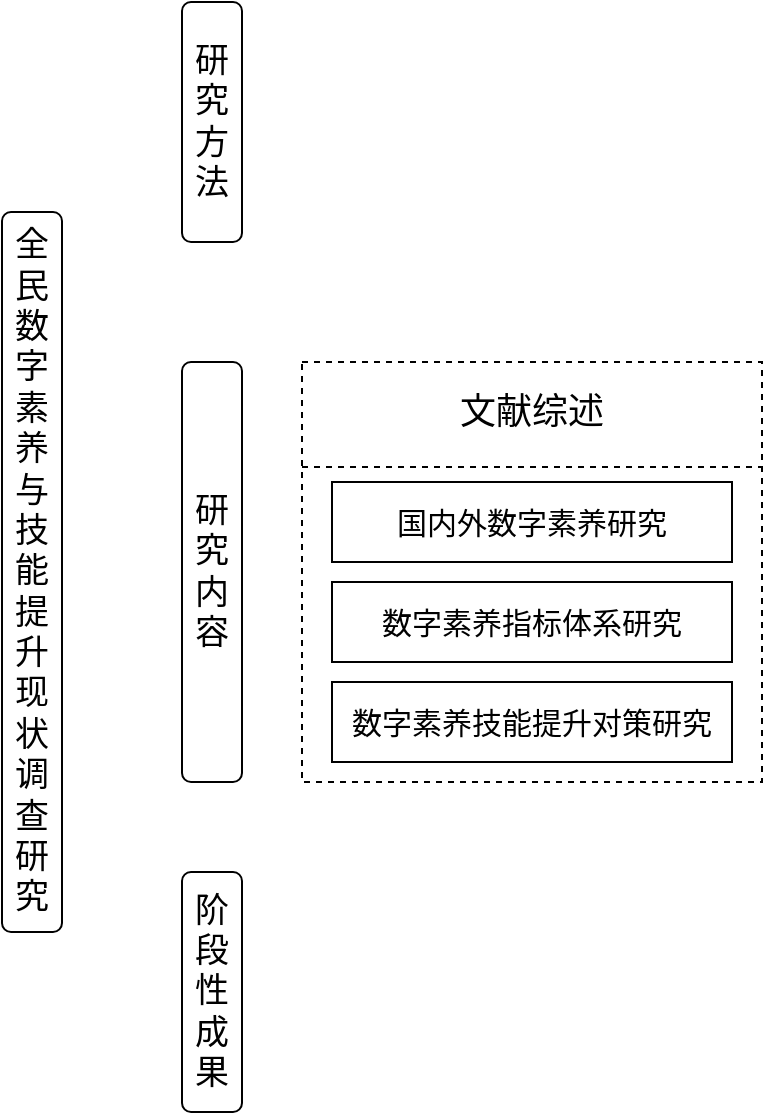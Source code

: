 <mxfile version="21.1.8" type="github">
  <diagram name="第 1 页" id="ylQiIapKLuFGazXnUSWv">
    <mxGraphModel dx="984" dy="585" grid="1" gridSize="10" guides="1" tooltips="1" connect="1" arrows="1" fold="1" page="1" pageScale="1" pageWidth="827" pageHeight="1169" math="0" shadow="0">
      <root>
        <mxCell id="0" />
        <mxCell id="1" parent="0" />
        <mxCell id="sdYyX6AsqRZzDsCQbQxA-2" value="全民数字素养与技能提升现状调查研究" style="rounded=1;whiteSpace=wrap;html=1;fontSize=17;" vertex="1" parent="1">
          <mxGeometry x="50" y="195" width="30" height="360" as="geometry" />
        </mxCell>
        <mxCell id="sdYyX6AsqRZzDsCQbQxA-4" value="研究内容" style="rounded=1;whiteSpace=wrap;html=1;fontSize=17;" vertex="1" parent="1">
          <mxGeometry x="140" y="270" width="30" height="210" as="geometry" />
        </mxCell>
        <mxCell id="sdYyX6AsqRZzDsCQbQxA-5" value="阶段性成果" style="rounded=1;whiteSpace=wrap;html=1;fontSize=17;" vertex="1" parent="1">
          <mxGeometry x="140" y="525" width="30" height="120" as="geometry" />
        </mxCell>
        <mxCell id="sdYyX6AsqRZzDsCQbQxA-7" value="研究方法" style="rounded=1;whiteSpace=wrap;html=1;fontSize=17;" vertex="1" parent="1">
          <mxGeometry x="140" y="90" width="30" height="120" as="geometry" />
        </mxCell>
        <mxCell id="sdYyX6AsqRZzDsCQbQxA-9" value="" style="rounded=0;whiteSpace=wrap;html=1;dashed=1;" vertex="1" parent="1">
          <mxGeometry x="200" y="270" width="230" height="210" as="geometry" />
        </mxCell>
        <mxCell id="sdYyX6AsqRZzDsCQbQxA-10" value="" style="endArrow=none;dashed=1;html=1;rounded=0;entryX=1;entryY=0.25;entryDx=0;entryDy=0;exitX=0;exitY=0.25;exitDx=0;exitDy=0;" edge="1" parent="1" source="sdYyX6AsqRZzDsCQbQxA-9" target="sdYyX6AsqRZzDsCQbQxA-9">
          <mxGeometry width="50" height="50" relative="1" as="geometry">
            <mxPoint x="360" y="370" as="sourcePoint" />
            <mxPoint x="410" y="320" as="targetPoint" />
          </mxGeometry>
        </mxCell>
        <mxCell id="sdYyX6AsqRZzDsCQbQxA-11" value="文献综述" style="text;html=1;strokeColor=none;fillColor=none;align=center;verticalAlign=middle;whiteSpace=wrap;rounded=0;fontSize=18;" vertex="1" parent="1">
          <mxGeometry x="240" y="280" width="150" height="30" as="geometry" />
        </mxCell>
        <mxCell id="sdYyX6AsqRZzDsCQbQxA-14" value="国内外数字素养研究" style="rounded=0;whiteSpace=wrap;html=1;fontSize=15;" vertex="1" parent="1">
          <mxGeometry x="215" y="330" width="200" height="40" as="geometry" />
        </mxCell>
        <mxCell id="sdYyX6AsqRZzDsCQbQxA-15" value="数字素养指标体系研究" style="rounded=0;whiteSpace=wrap;html=1;fontSize=15;" vertex="1" parent="1">
          <mxGeometry x="215" y="380" width="200" height="40" as="geometry" />
        </mxCell>
        <mxCell id="sdYyX6AsqRZzDsCQbQxA-16" value="数字素养技能提升对策研究" style="rounded=0;whiteSpace=wrap;html=1;fontSize=15;" vertex="1" parent="1">
          <mxGeometry x="215" y="430" width="200" height="40" as="geometry" />
        </mxCell>
      </root>
    </mxGraphModel>
  </diagram>
</mxfile>
